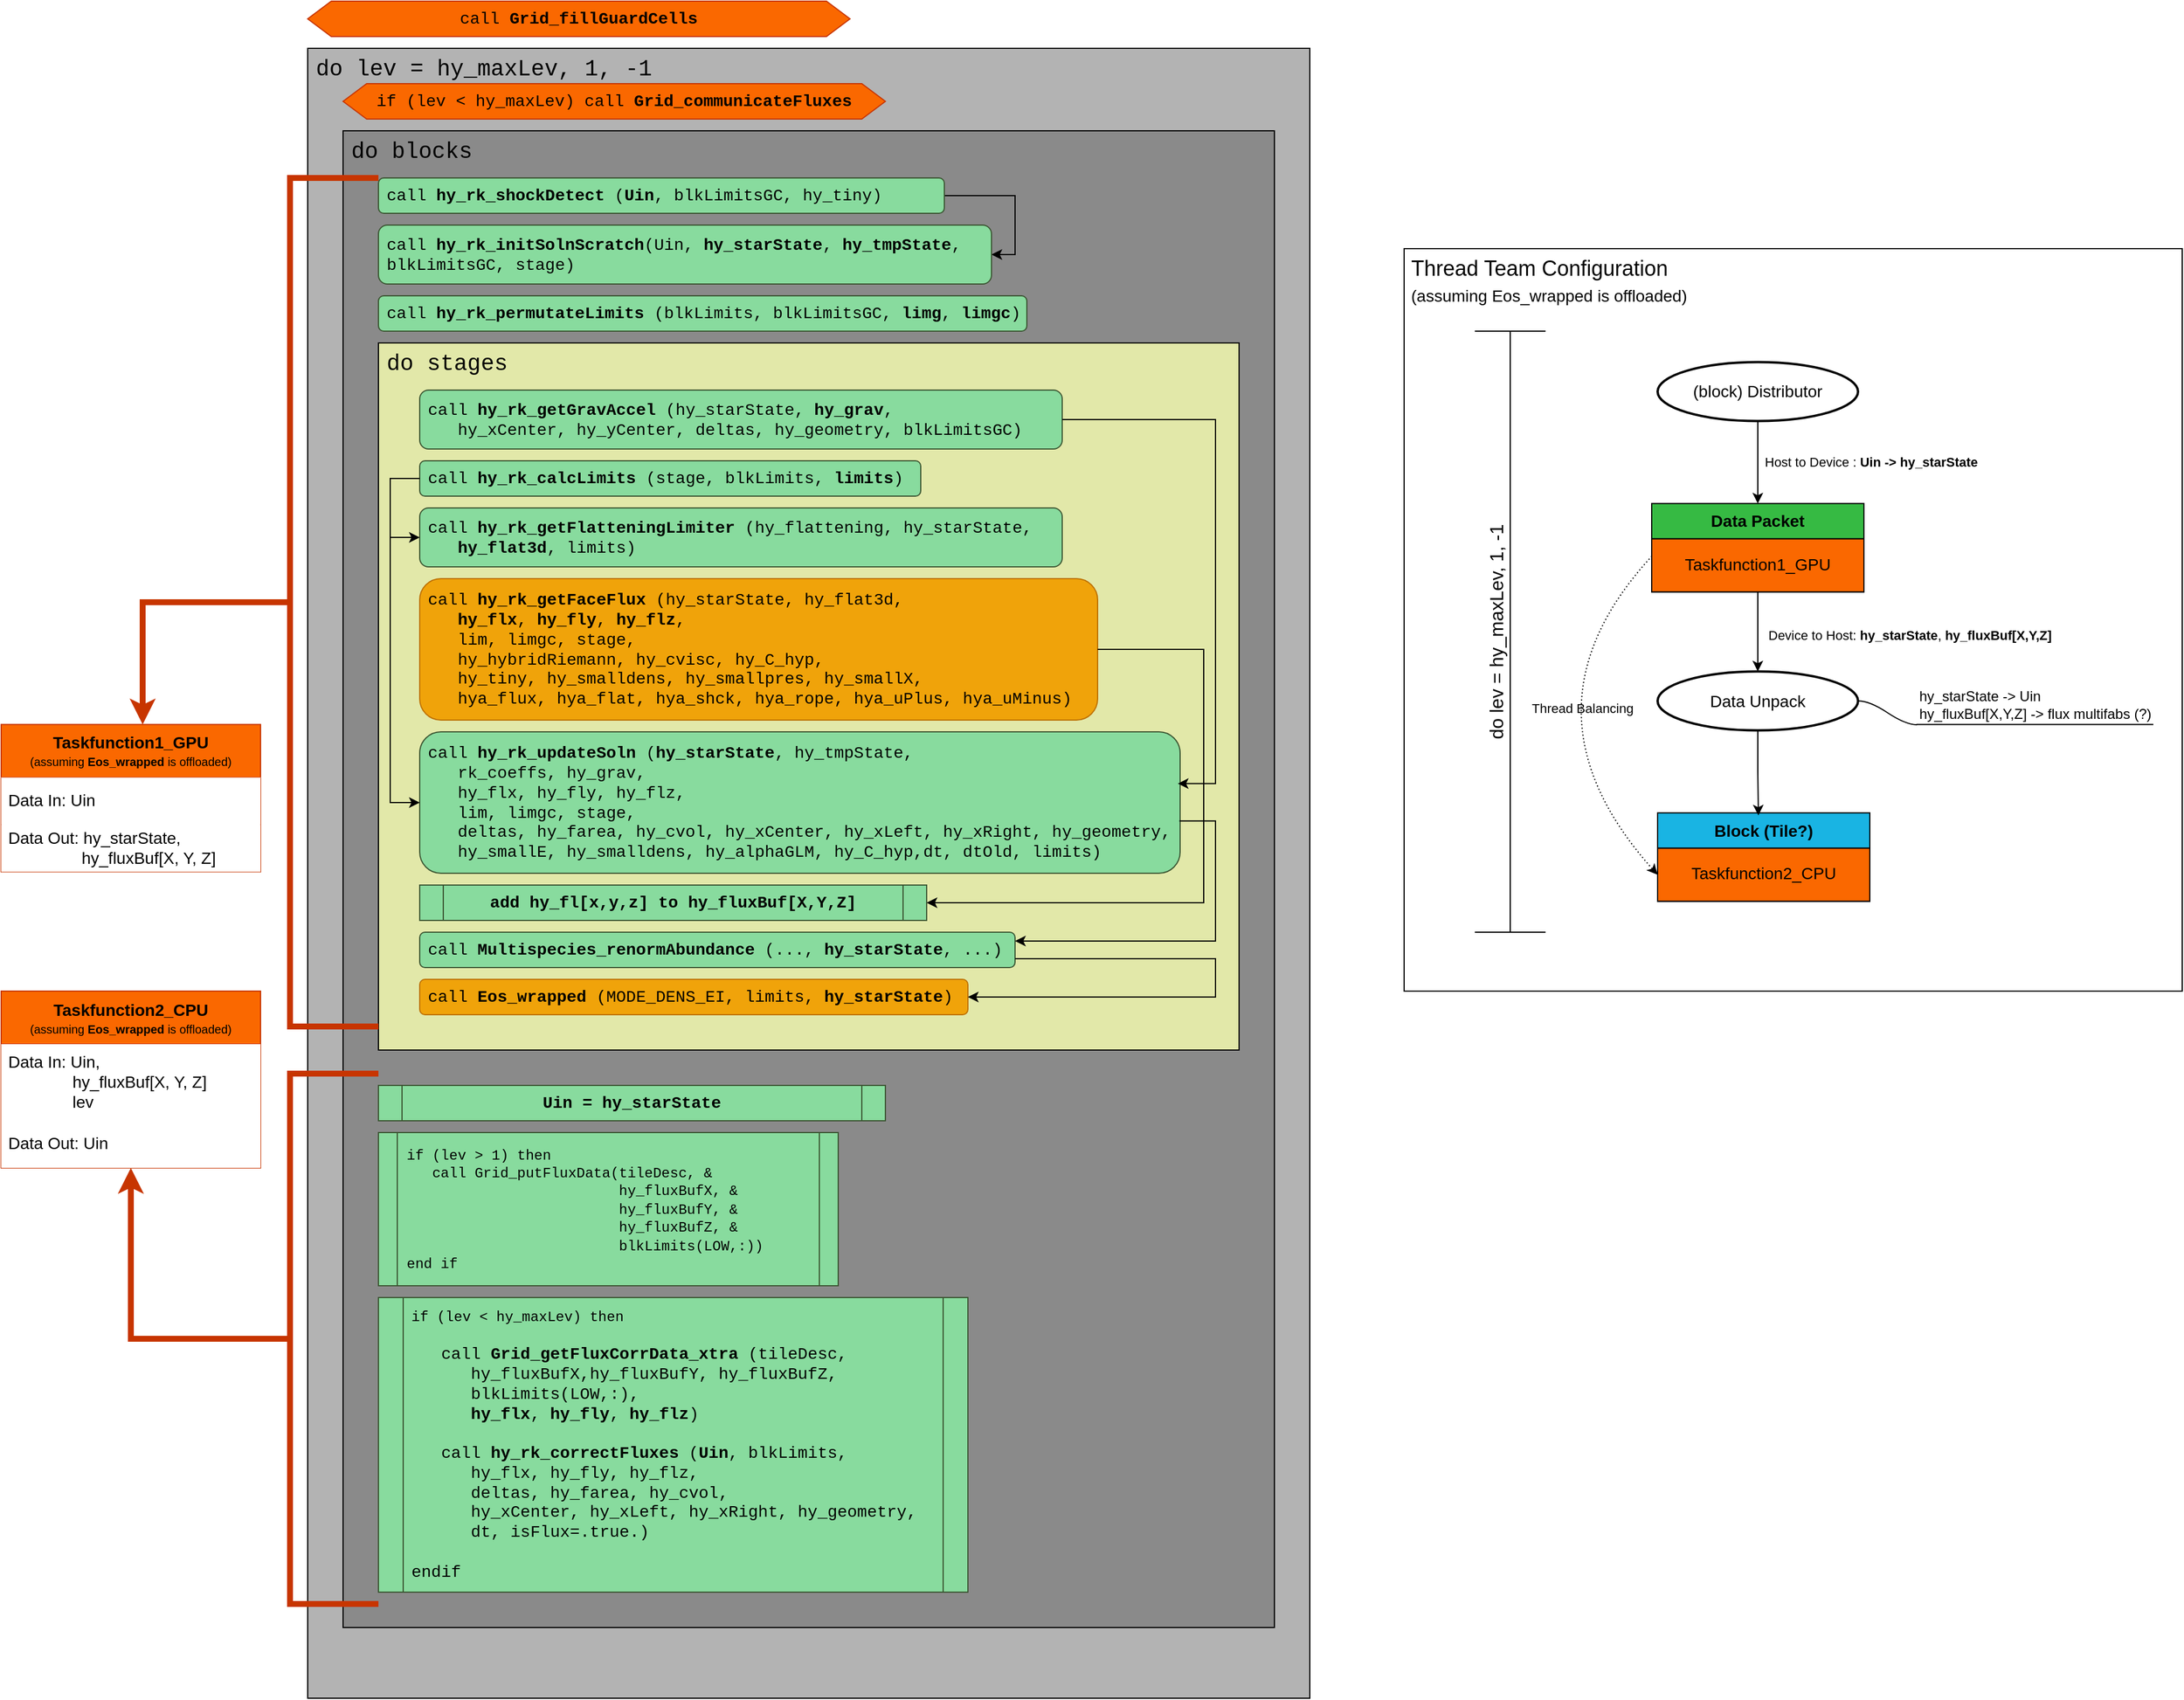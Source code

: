<mxfile version="22.0.2" type="device">
  <diagram name="Page-1" id="yFwBG1SUUOST-3AM7Ou2">
    <mxGraphModel dx="2900" dy="2023" grid="1" gridSize="10" guides="1" tooltips="1" connect="1" arrows="1" fold="1" page="1" pageScale="1" pageWidth="850" pageHeight="1100" math="0" shadow="0">
      <root>
        <mxCell id="0" />
        <mxCell id="1" parent="0" />
        <mxCell id="7FFklt9YYiaaoDCt2zqw-7" value="Thread Team Configuration&lt;br&gt;&lt;font style=&quot;font-size: 14px;&quot;&gt;(assuming Eos_wrapped is offloaded)&lt;/font&gt;" style="rounded=0;whiteSpace=wrap;html=1;fillColor=#FFFFFF;fontColor=#000000;align=left;verticalAlign=top;fontSize=18;spacingLeft=4;spacingRight=4;" vertex="1" parent="1">
          <mxGeometry x="970" y="230" width="660" height="630" as="geometry" />
        </mxCell>
        <mxCell id="5Acj3--pXxMo4RXNK95A-1" value="&lt;font style=&quot;font-size: 19px;&quot;&gt;do lev = hy_maxLev, 1, -1&lt;/font&gt;" style="rounded=0;whiteSpace=wrap;html=1;align=left;verticalAlign=top;fillColor=#B3B3B3;fontColor=#000000;fontFamily=Courier New;spacingLeft=5;spacingRight=5;" parent="1" vertex="1">
          <mxGeometry x="40" y="60" width="850" height="1400" as="geometry" />
        </mxCell>
        <mxCell id="5Acj3--pXxMo4RXNK95A-2" value="call &lt;b&gt;Grid_fillGuardCells&lt;/b&gt;" style="shape=hexagon;perimeter=hexagonPerimeter2;whiteSpace=wrap;html=1;fixedSize=1;fontFamily=Courier New;fillColor=#fa6800;fontColor=#000000;strokeColor=#C73500;fontSize=14;align=center;" parent="1" vertex="1">
          <mxGeometry x="40" y="20" width="460" height="30" as="geometry" />
        </mxCell>
        <mxCell id="5Acj3--pXxMo4RXNK95A-3" value="if (lev &amp;lt; hy_maxLev) call &lt;b&gt;Grid_communicateFluxes&lt;/b&gt;" style="shape=hexagon;perimeter=hexagonPerimeter2;whiteSpace=wrap;html=1;fixedSize=1;fontFamily=Courier New;fillColor=#fa6800;fontColor=#000000;strokeColor=#C73500;fontSize=14;align=center;" parent="1" vertex="1">
          <mxGeometry x="70" y="90" width="460" height="30" as="geometry" />
        </mxCell>
        <mxCell id="5Acj3--pXxMo4RXNK95A-4" value="&lt;font style=&quot;font-size: 19px;&quot;&gt;do blocks&lt;/font&gt;" style="rounded=0;whiteSpace=wrap;html=1;align=left;verticalAlign=top;fillColor=#8A8A8A;fontColor=#000000;fontFamily=Courier New;spacingLeft=5;spacingRight=5;" parent="1" vertex="1">
          <mxGeometry x="70" y="130" width="790" height="1270" as="geometry" />
        </mxCell>
        <mxCell id="5Acj3--pXxMo4RXNK95A-20" style="edgeStyle=orthogonalEdgeStyle;rounded=0;orthogonalLoop=1;jettySize=auto;html=1;entryX=1;entryY=0.5;entryDx=0;entryDy=0;exitX=1;exitY=0.5;exitDx=0;exitDy=0;strokeColor=#000000;" parent="1" source="5Acj3--pXxMo4RXNK95A-5" target="5Acj3--pXxMo4RXNK95A-7" edge="1">
          <mxGeometry relative="1" as="geometry" />
        </mxCell>
        <mxCell id="5Acj3--pXxMo4RXNK95A-5" value="&lt;font face=&quot;Courier New&quot;&gt;&lt;span style=&quot;font-size: 14px;&quot;&gt;call &lt;b&gt;hy_rk_shockDetect&lt;/b&gt; (&lt;b&gt;Uin&lt;/b&gt;, blkLimitsGC, hy_tiny)&lt;/span&gt;&lt;/font&gt;" style="rounded=1;whiteSpace=wrap;html=1;fillColor=#88DB9E;fontColor=#000000;strokeColor=#3A5431;align=left;spacingLeft=5;spacingRight=5;" parent="1" vertex="1">
          <mxGeometry x="100" y="170" width="480" height="30" as="geometry" />
        </mxCell>
        <mxCell id="5Acj3--pXxMo4RXNK95A-7" value="&lt;font face=&quot;Courier New&quot;&gt;&lt;span style=&quot;font-size: 14px;&quot;&gt;call &lt;b&gt;hy_rk_initSolnScratch&lt;/b&gt;(Uin, &lt;b&gt;hy_starState&lt;/b&gt;, &lt;b&gt;hy_tmpState&lt;/b&gt;, blkLimitsGC, stage)&lt;/span&gt;&lt;/font&gt;" style="rounded=1;whiteSpace=wrap;html=1;fillColor=#88DB9E;fontColor=#000000;strokeColor=#3A5431;align=left;spacingLeft=5;spacingRight=5;" parent="1" vertex="1">
          <mxGeometry x="100" y="210" width="520" height="50" as="geometry" />
        </mxCell>
        <mxCell id="5Acj3--pXxMo4RXNK95A-11" value="&lt;font face=&quot;Courier New&quot;&gt;&lt;span style=&quot;font-size: 14px;&quot;&gt;call &lt;b&gt;hy_rk_permutateLimits&lt;/b&gt; (blkLimits, blkLimitsGC, &lt;b&gt;limg&lt;/b&gt;, &lt;b&gt;limgc&lt;/b&gt;)&lt;/span&gt;&lt;/font&gt;" style="rounded=1;whiteSpace=wrap;html=1;fillColor=#88DB9E;fontColor=#000000;strokeColor=#3A5431;align=left;spacingLeft=5;spacingRight=5;" parent="1" vertex="1">
          <mxGeometry x="100" y="270" width="550" height="30" as="geometry" />
        </mxCell>
        <mxCell id="5Acj3--pXxMo4RXNK95A-13" value="&lt;font style=&quot;font-size: 19px;&quot;&gt;do stages&lt;/font&gt;" style="rounded=0;whiteSpace=wrap;html=1;align=left;verticalAlign=top;fillColor=#E2E8A9;fontColor=#000000;fontFamily=Courier New;spacingLeft=5;spacingRight=5;" parent="1" vertex="1">
          <mxGeometry x="100" y="310" width="730" height="600" as="geometry" />
        </mxCell>
        <mxCell id="5Acj3--pXxMo4RXNK95A-14" value="&lt;font face=&quot;Courier New&quot;&gt;&lt;span style=&quot;font-size: 14px;&quot;&gt;call &lt;b&gt;hy_rk_getGravAccel&lt;/b&gt; (hy_starState, &lt;b&gt;hy_grav&lt;/b&gt;,&lt;br&gt;&amp;nbsp; &amp;nbsp;hy_xCenter, hy_yCenter, deltas, hy_geometry, blkLimitsGC)&lt;/span&gt;&lt;/font&gt;" style="rounded=1;whiteSpace=wrap;html=1;fillColor=#88DB9E;fontColor=#000000;strokeColor=#3A5431;align=left;spacingLeft=5;spacingRight=5;" parent="1" vertex="1">
          <mxGeometry x="135" y="350" width="545" height="50" as="geometry" />
        </mxCell>
        <mxCell id="5Acj3--pXxMo4RXNK95A-16" value="&lt;font face=&quot;Courier New&quot;&gt;&lt;span style=&quot;font-size: 14px;&quot;&gt;call &lt;b&gt;hy_rk_calcLimits&lt;/b&gt;&amp;nbsp;(stage, blkLimits, &lt;b&gt;limits&lt;/b&gt;)&lt;/span&gt;&lt;/font&gt;" style="rounded=1;whiteSpace=wrap;html=1;fillColor=#88DB9E;fontColor=#000000;strokeColor=#3A5431;align=left;spacingLeft=5;spacingRight=5;" parent="1" vertex="1">
          <mxGeometry x="135" y="410" width="425" height="30" as="geometry" />
        </mxCell>
        <mxCell id="5Acj3--pXxMo4RXNK95A-18" value="&lt;font face=&quot;Courier New&quot;&gt;&lt;span style=&quot;font-size: 14px;&quot;&gt;call &lt;b&gt;hy_rk_getFlatteningLimiter&lt;/b&gt; (hy_flattening, hy_starState,&lt;br&gt;&amp;nbsp; &amp;nbsp;&lt;b&gt;hy_flat3d&lt;/b&gt;, limits)&lt;/span&gt;&lt;/font&gt;" style="rounded=1;whiteSpace=wrap;html=1;fillColor=#88DB9E;fontColor=#000000;strokeColor=#3A5431;align=left;spacingLeft=5;spacingRight=5;" parent="1" vertex="1">
          <mxGeometry x="135" y="450" width="545" height="50" as="geometry" />
        </mxCell>
        <mxCell id="5Acj3--pXxMo4RXNK95A-19" value="&lt;font face=&quot;Courier New&quot;&gt;&lt;span style=&quot;font-size: 14px;&quot;&gt;call &lt;b&gt;hy_rk_getFaceFlux&lt;/b&gt; (hy_starState, hy_flat3d,&lt;br&gt;&amp;nbsp; &amp;nbsp;&lt;b&gt;hy_flx&lt;/b&gt;, &lt;b&gt;hy_fly&lt;/b&gt;, &lt;b&gt;hy_flz&lt;/b&gt;,&lt;br&gt;&amp;nbsp; &amp;nbsp;lim, limgc, stage,&lt;br&gt;&amp;nbsp; &amp;nbsp;hy_hybridRiemann, hy_cvisc, hy_C_hyp,&lt;br&gt;&amp;nbsp; &amp;nbsp;hy_tiny, hy_smalldens, hy_smallpres, hy_smallX,&lt;br&gt;&amp;nbsp; &amp;nbsp;hya_flux, hya_flat, hya_shck, hya_rope, hya_uPlus, hya_uMinus)&lt;br&gt;&lt;/span&gt;&lt;/font&gt;" style="rounded=1;whiteSpace=wrap;html=1;fillColor=#f0a30a;fontColor=#000000;strokeColor=#BD7000;align=left;spacingLeft=5;spacingRight=5;" parent="1" vertex="1">
          <mxGeometry x="135" y="510" width="575" height="120" as="geometry" />
        </mxCell>
        <mxCell id="5Acj3--pXxMo4RXNK95A-26" style="edgeStyle=orthogonalEdgeStyle;rounded=0;orthogonalLoop=1;jettySize=auto;html=1;entryX=1;entryY=0.5;entryDx=0;entryDy=0;exitX=1;exitY=0.5;exitDx=0;exitDy=0;strokeColor=#000000;" parent="1" source="5Acj3--pXxMo4RXNK95A-19" target="5Acj3--pXxMo4RXNK95A-29" edge="1">
          <mxGeometry relative="1" as="geometry">
            <mxPoint x="580" y="785" as="targetPoint" />
            <Array as="points">
              <mxPoint x="800" y="570" />
              <mxPoint x="800" y="785" />
            </Array>
          </mxGeometry>
        </mxCell>
        <mxCell id="5Acj3--pXxMo4RXNK95A-21" value="&lt;font face=&quot;Courier New&quot;&gt;&lt;span style=&quot;font-size: 14px;&quot;&gt;call &lt;b&gt;hy_rk_updateSoln&lt;/b&gt;&amp;nbsp;(&lt;b&gt;hy_starState&lt;/b&gt;, hy_tmpState,&lt;br&gt;&amp;nbsp; &amp;nbsp;rk_coeffs, hy_grav,&lt;br&gt;&amp;nbsp; &amp;nbsp;hy_flx, hy_fly, hy_flz,&lt;br&gt;&amp;nbsp; &amp;nbsp;lim, limgc, stage,&lt;br&gt;&amp;nbsp; &amp;nbsp;deltas, hy_farea, hy_cvol, hy_xCenter, hy_xLeft, hy_xRight, hy_geometry,&lt;br&gt;&amp;nbsp; &amp;nbsp;hy_smallE, hy_smalldens, hy_alphaGLM, hy_C_hyp,dt, dtOld, limits)&lt;br&gt;&lt;/span&gt;&lt;/font&gt;" style="rounded=1;whiteSpace=wrap;html=1;fillColor=#88DB9E;fontColor=#000000;strokeColor=#3A5431;align=left;spacingLeft=5;spacingRight=5;" parent="1" vertex="1">
          <mxGeometry x="135" y="640" width="645" height="120" as="geometry" />
        </mxCell>
        <mxCell id="5Acj3--pXxMo4RXNK95A-24" value="&lt;font face=&quot;Courier New&quot;&gt;&lt;span style=&quot;font-size: 14px;&quot;&gt;call &lt;b&gt;Multispecies_renormAbundance&lt;/b&gt;&amp;nbsp;(..., &lt;b&gt;hy_starState&lt;/b&gt;, ...)&lt;/span&gt;&lt;/font&gt;" style="rounded=1;whiteSpace=wrap;html=1;fillColor=#88DB9E;fontColor=#000000;strokeColor=#3A5431;align=left;spacingLeft=5;spacingRight=5;" parent="1" vertex="1">
          <mxGeometry x="135" y="810" width="505" height="30" as="geometry" />
        </mxCell>
        <mxCell id="5Acj3--pXxMo4RXNK95A-27" value="&lt;font face=&quot;Courier New&quot;&gt;&lt;span style=&quot;font-size: 14px;&quot;&gt;call &lt;b&gt;Eos_wrapped&lt;/b&gt;&amp;nbsp;(MODE_DENS_EI, limits,&amp;nbsp;&lt;b&gt;hy_starState&lt;/b&gt;)&lt;/span&gt;&lt;/font&gt;" style="rounded=1;whiteSpace=wrap;html=1;fillColor=#f0a30a;fontColor=#000000;strokeColor=#BD7000;align=left;spacingLeft=5;spacingRight=5;" parent="1" vertex="1">
          <mxGeometry x="135" y="850" width="465" height="30" as="geometry" />
        </mxCell>
        <mxCell id="5Acj3--pXxMo4RXNK95A-29" value="&lt;font color=&quot;#000000&quot; style=&quot;font-size: 14px;&quot; face=&quot;Courier New&quot;&gt;&lt;b&gt;add hy_fl[x,y,z] to hy_fluxBuf[X,Y,Z]&lt;/b&gt;&lt;/font&gt;" style="shape=process;whiteSpace=wrap;html=1;backgroundOutline=1;fillColor=#88DB9E;strokeColor=#3A5431;size=0.047;" parent="1" vertex="1">
          <mxGeometry x="135" y="770" width="430" height="30" as="geometry" />
        </mxCell>
        <mxCell id="5Acj3--pXxMo4RXNK95A-30" value="&lt;font color=&quot;#000000&quot; style=&quot;font-size: 14px;&quot; face=&quot;Courier New&quot;&gt;&lt;b&gt;Uin = hy_starState&lt;/b&gt;&lt;/font&gt;" style="shape=process;whiteSpace=wrap;html=1;backgroundOutline=1;fillColor=#88DB9E;strokeColor=#3A5431;size=0.047;spacingLeft=5;spacingRight=5;" parent="1" vertex="1">
          <mxGeometry x="100" y="940" width="430" height="30" as="geometry" />
        </mxCell>
        <mxCell id="5Acj3--pXxMo4RXNK95A-31" value="&lt;div&gt;&lt;font face=&quot;Courier New&quot; color=&quot;#000000&quot;&gt;if (lev &amp;lt; hy_maxLev) then&lt;/font&gt;&lt;/div&gt;&lt;div&gt;&lt;font face=&quot;Courier New&quot; color=&quot;#000000&quot;&gt;&lt;br&gt;&lt;/font&gt;&lt;/div&gt;&lt;div&gt;&lt;font face=&quot;Courier New&quot; color=&quot;#000000&quot;&gt;&lt;span style=&quot;font-size: 14px;&quot;&gt;&amp;nbsp; &amp;nbsp;call &lt;b&gt;Grid_getFluxCorrData_xtra&amp;nbsp;&lt;/b&gt;(tileDesc,&lt;/span&gt;&lt;/font&gt;&lt;/div&gt;&lt;div&gt;&lt;font face=&quot;Courier New&quot; color=&quot;#000000&quot;&gt;&lt;span style=&quot;font-size: 14px;&quot;&gt;&amp;nbsp; &amp;nbsp; &amp;nbsp; hy_fluxBufX,hy_fluxBufY, hy_fluxBufZ,&lt;/span&gt;&lt;/font&gt;&lt;/div&gt;&lt;div&gt;&lt;font face=&quot;Courier New&quot; color=&quot;#000000&quot;&gt;&lt;span style=&quot;font-size: 14px;&quot;&gt;&amp;nbsp; &amp;nbsp; &amp;nbsp; blkLimits(LOW,:),&lt;/span&gt;&lt;/font&gt;&lt;/div&gt;&lt;div&gt;&lt;font face=&quot;Courier New&quot; color=&quot;#000000&quot;&gt;&lt;span style=&quot;font-size: 14px;&quot;&gt;&amp;nbsp; &amp;nbsp; &amp;nbsp;&amp;nbsp;&lt;b&gt;hy_flx&lt;/b&gt;, &lt;b&gt;hy_fly&lt;/b&gt;, &lt;b&gt;hy_flz&lt;/b&gt;&lt;/span&gt;&lt;/font&gt;&lt;span style=&quot;font-size: 14px; color: rgb(0, 0, 0); font-family: &amp;quot;Courier New&amp;quot;; background-color: initial;&quot;&gt;)&lt;/span&gt;&lt;/div&gt;&lt;div&gt;&lt;span style=&quot;font-size: 14px; color: rgb(0, 0, 0); font-family: &amp;quot;Courier New&amp;quot;; background-color: initial;&quot;&gt;&lt;br&gt;&lt;/span&gt;&lt;/div&gt;&lt;div&gt;&lt;font face=&quot;Courier New&quot; color=&quot;#000000&quot;&gt;&lt;span style=&quot;font-size: 14px;&quot;&gt;&amp;nbsp; &amp;nbsp;call &lt;b&gt;hy_rk_correctFluxes&amp;nbsp;&lt;/b&gt;(&lt;b&gt;Uin&lt;/b&gt;, blkLimits,&lt;/span&gt;&lt;/font&gt;&lt;/div&gt;&lt;div&gt;&lt;font face=&quot;Courier New&quot; color=&quot;#000000&quot;&gt;&lt;span style=&quot;font-size: 14px;&quot;&gt;&amp;nbsp; &amp;nbsp; &amp;nbsp; hy_flx, hy_fly, hy_flz,&lt;/span&gt;&lt;/font&gt;&lt;/div&gt;&lt;div&gt;&lt;font face=&quot;Courier New&quot; color=&quot;#000000&quot;&gt;&lt;span style=&quot;font-size: 14px;&quot;&gt;&amp;nbsp; &amp;nbsp; &amp;nbsp; deltas, hy_farea, hy_cvol,&lt;/span&gt;&lt;/font&gt;&lt;/div&gt;&lt;div&gt;&lt;font face=&quot;Courier New&quot; color=&quot;#000000&quot;&gt;&lt;span style=&quot;font-size: 14px;&quot;&gt;&amp;nbsp; &amp;nbsp; &amp;nbsp; hy_xCenter, hy_xLeft, hy_xRight, hy_geometry,&lt;/span&gt;&lt;/font&gt;&lt;/div&gt;&lt;div&gt;&lt;font face=&quot;Courier New&quot; color=&quot;#000000&quot;&gt;&lt;span style=&quot;font-size: 14px;&quot;&gt;&amp;nbsp; &amp;nbsp; &amp;nbsp; dt, isFlux=.true.)&lt;/span&gt;&lt;/font&gt;&lt;/div&gt;&lt;div&gt;&lt;font face=&quot;Courier New&quot; color=&quot;#000000&quot;&gt;&lt;span style=&quot;font-size: 14px;&quot;&gt;&lt;br&gt;&lt;/span&gt;&lt;/font&gt;&lt;/div&gt;&lt;div&gt;&lt;font face=&quot;Courier New&quot; color=&quot;#000000&quot;&gt;&lt;span style=&quot;font-size: 14px;&quot;&gt;endif&lt;/span&gt;&lt;/font&gt;&lt;/div&gt;" style="shape=process;whiteSpace=wrap;html=1;backgroundOutline=1;fillColor=#88DB9E;strokeColor=#3A5431;size=0.042;align=left;spacingLeft=5;spacingRight=5;" parent="1" vertex="1">
          <mxGeometry x="100" y="1120" width="500" height="250" as="geometry" />
        </mxCell>
        <mxCell id="5Acj3--pXxMo4RXNK95A-33" style="edgeStyle=orthogonalEdgeStyle;rounded=0;orthogonalLoop=1;jettySize=auto;html=1;strokeColor=#000000;exitX=1;exitY=0.5;exitDx=0;exitDy=0;entryX=0.997;entryY=0.366;entryDx=0;entryDy=0;entryPerimeter=0;" parent="1" source="5Acj3--pXxMo4RXNK95A-14" target="5Acj3--pXxMo4RXNK95A-21" edge="1">
          <mxGeometry relative="1" as="geometry">
            <mxPoint x="700" y="369.999" as="sourcePoint" />
            <mxPoint x="790" y="700" as="targetPoint" />
            <Array as="points">
              <mxPoint x="810" y="375" />
              <mxPoint x="810" y="684" />
            </Array>
          </mxGeometry>
        </mxCell>
        <mxCell id="5Acj3--pXxMo4RXNK95A-34" style="edgeStyle=orthogonalEdgeStyle;rounded=0;orthogonalLoop=1;jettySize=auto;html=1;entryX=0;entryY=0.5;entryDx=0;entryDy=0;strokeColor=#000000;exitX=0;exitY=0.5;exitDx=0;exitDy=0;" parent="1" source="5Acj3--pXxMo4RXNK95A-16" target="5Acj3--pXxMo4RXNK95A-21" edge="1">
          <mxGeometry relative="1" as="geometry">
            <mxPoint x="690" y="385" as="sourcePoint" />
            <mxPoint x="790" y="710" as="targetPoint" />
            <Array as="points">
              <mxPoint x="110" y="425" />
              <mxPoint x="110" y="700" />
            </Array>
          </mxGeometry>
        </mxCell>
        <mxCell id="5Acj3--pXxMo4RXNK95A-36" style="edgeStyle=orthogonalEdgeStyle;rounded=0;orthogonalLoop=1;jettySize=auto;html=1;entryX=0;entryY=0.5;entryDx=0;entryDy=0;strokeColor=#000000;" parent="1" target="5Acj3--pXxMo4RXNK95A-18" edge="1">
          <mxGeometry relative="1" as="geometry">
            <mxPoint x="110" y="475" as="sourcePoint" />
            <mxPoint x="145" y="710" as="targetPoint" />
            <Array as="points">
              <mxPoint x="120" y="475" />
              <mxPoint x="120" y="475" />
            </Array>
          </mxGeometry>
        </mxCell>
        <mxCell id="5Acj3--pXxMo4RXNK95A-37" style="edgeStyle=orthogonalEdgeStyle;rounded=0;orthogonalLoop=1;jettySize=auto;html=1;entryX=1;entryY=0.25;entryDx=0;entryDy=0;exitX=0.999;exitY=0.63;exitDx=0;exitDy=0;strokeColor=#000000;exitPerimeter=0;" parent="1" source="5Acj3--pXxMo4RXNK95A-21" target="5Acj3--pXxMo4RXNK95A-24" edge="1">
          <mxGeometry relative="1" as="geometry">
            <mxPoint x="720" y="580" as="sourcePoint" />
            <mxPoint x="575" y="795" as="targetPoint" />
            <Array as="points">
              <mxPoint x="810" y="716" />
              <mxPoint x="810" y="818" />
            </Array>
          </mxGeometry>
        </mxCell>
        <mxCell id="5Acj3--pXxMo4RXNK95A-38" style="edgeStyle=orthogonalEdgeStyle;rounded=0;orthogonalLoop=1;jettySize=auto;html=1;strokeColor=#000000;exitX=1;exitY=0.75;exitDx=0;exitDy=0;entryX=1;entryY=0.5;entryDx=0;entryDy=0;" parent="1" source="5Acj3--pXxMo4RXNK95A-24" target="5Acj3--pXxMo4RXNK95A-27" edge="1">
          <mxGeometry relative="1" as="geometry">
            <mxPoint x="730" y="780" as="sourcePoint" />
            <mxPoint x="630" y="889" as="targetPoint" />
            <Array as="points">
              <mxPoint x="810" y="833" />
              <mxPoint x="810" y="865" />
            </Array>
          </mxGeometry>
        </mxCell>
        <mxCell id="5Acj3--pXxMo4RXNK95A-58" value="" style="edgeStyle=orthogonalEdgeStyle;rounded=0;orthogonalLoop=1;jettySize=auto;html=1;fillColor=#fa6800;strokeColor=#C73500;strokeWidth=5;exitX=0;exitY=0.5;exitDx=0;exitDy=0;exitPerimeter=0;" parent="1" source="5Acj3--pXxMo4RXNK95A-45" target="5Acj3--pXxMo4RXNK95A-48" edge="1">
          <mxGeometry relative="1" as="geometry">
            <mxPoint x="-70" y="510" as="sourcePoint" />
            <mxPoint x="-130" y="510" as="targetPoint" />
            <Array as="points">
              <mxPoint x="-100" y="530" />
            </Array>
          </mxGeometry>
        </mxCell>
        <mxCell id="5Acj3--pXxMo4RXNK95A-45" value="" style="strokeWidth=5;html=1;shape=mxgraph.flowchart.annotation_2;align=left;labelPosition=right;pointerEvents=1;strokeColor=#C73500;fillColor=#fa6800;fontColor=#000000;" parent="1" vertex="1">
          <mxGeometry x="-50" y="170" width="150" height="720" as="geometry" />
        </mxCell>
        <mxCell id="5Acj3--pXxMo4RXNK95A-48" value="&lt;b style=&quot;font-size: 14px;&quot;&gt;Taskfunction1_GPU&lt;/b&gt;&lt;br&gt;&lt;font style=&quot;font-size: 10px;&quot;&gt;(assuming &lt;b&gt;Eos_wrapped&lt;/b&gt; is offloaded)&lt;/font&gt;" style="swimlane;fontStyle=0;childLayout=stackLayout;horizontal=1;startSize=45;horizontalStack=0;resizeParent=1;resizeParentMax=0;resizeLast=0;collapsible=1;marginBottom=0;whiteSpace=wrap;html=1;fillColor=#fa6800;fontColor=#000000;strokeColor=#C73500;" parent="1" vertex="1">
          <mxGeometry x="-220" y="633.75" width="220" height="125" as="geometry">
            <mxRectangle x="-270" y="462.5" width="210" height="45" as="alternateBounds" />
          </mxGeometry>
        </mxCell>
        <mxCell id="5Acj3--pXxMo4RXNK95A-52" value="&lt;font style=&quot;font-size: 14px;&quot;&gt;Data In: Uin&lt;/font&gt;" style="text;strokeColor=none;fillColor=#FFFFFF;align=left;verticalAlign=middle;spacingLeft=4;spacingRight=4;overflow=hidden;points=[[0,0.5],[1,0.5]];portConstraint=eastwest;rotatable=0;whiteSpace=wrap;html=1;fontColor=#000000;spacingTop=0;spacingBottom=2;fontSize=14;" parent="5Acj3--pXxMo4RXNK95A-48" vertex="1">
          <mxGeometry y="45" width="220" height="40" as="geometry" />
        </mxCell>
        <mxCell id="5Acj3--pXxMo4RXNK95A-50" value="Data Out: hy_starState,&lt;br style=&quot;font-size: 14px;&quot;&gt;&amp;nbsp; &amp;nbsp; &amp;nbsp; &amp;nbsp; &amp;nbsp; &amp;nbsp; &amp;nbsp; &amp;nbsp; hy_fluxBuf[X, Y, Z]" style="text;strokeColor=none;fillColor=#FFFFFF;align=left;verticalAlign=middle;spacingLeft=4;spacingRight=4;overflow=hidden;points=[[0,0.5],[1,0.5]];portConstraint=eastwest;rotatable=0;whiteSpace=wrap;html=1;fontColor=#000000;spacingTop=0;spacingBottom=2;fontSize=14;" parent="5Acj3--pXxMo4RXNK95A-48" vertex="1">
          <mxGeometry y="85" width="220" height="40" as="geometry" />
        </mxCell>
        <mxCell id="5Acj3--pXxMo4RXNK95A-60" value="" style="edgeStyle=orthogonalEdgeStyle;rounded=0;orthogonalLoop=1;jettySize=auto;html=1;fillColor=#fa6800;strokeColor=#C73500;strokeWidth=5;entryX=0.5;entryY=1;entryDx=0;entryDy=0;exitX=0;exitY=0.5;exitDx=0;exitDy=0;exitPerimeter=0;" parent="1" source="5Acj3--pXxMo4RXNK95A-61" target="5Acj3--pXxMo4RXNK95A-62" edge="1">
          <mxGeometry relative="1" as="geometry">
            <mxPoint x="-80" y="1068" as="sourcePoint" />
            <mxPoint x="-220" y="965" as="targetPoint" />
            <Array as="points">
              <mxPoint x="-110" y="1155" />
            </Array>
          </mxGeometry>
        </mxCell>
        <mxCell id="5Acj3--pXxMo4RXNK95A-61" value="" style="strokeWidth=5;html=1;shape=mxgraph.flowchart.annotation_2;align=left;labelPosition=right;pointerEvents=1;strokeColor=#C73500;fillColor=#fa6800;fontColor=#000000;" parent="1" vertex="1">
          <mxGeometry x="-50" y="930" width="150" height="450" as="geometry" />
        </mxCell>
        <mxCell id="5Acj3--pXxMo4RXNK95A-62" value="&lt;b style=&quot;font-size: 14px;&quot;&gt;Taskfunction2_CPU&lt;/b&gt;&lt;br&gt;&lt;font style=&quot;font-size: 10px;&quot;&gt;(assuming &lt;b&gt;Eos_wrapped&lt;/b&gt; is offloaded)&lt;/font&gt;" style="swimlane;fontStyle=0;childLayout=stackLayout;horizontal=1;startSize=45;horizontalStack=0;resizeParent=1;resizeParentMax=0;resizeLast=0;collapsible=1;marginBottom=0;whiteSpace=wrap;html=1;fillColor=#fa6800;fontColor=#000000;strokeColor=#C73500;" parent="1" vertex="1">
          <mxGeometry x="-220" y="860" width="220" height="150" as="geometry">
            <mxRectangle x="-270" y="462.5" width="210" height="45" as="alternateBounds" />
          </mxGeometry>
        </mxCell>
        <mxCell id="5Acj3--pXxMo4RXNK95A-66" value="&lt;font style=&quot;font-size: 14px;&quot;&gt;Data In: Uin,&lt;br&gt;&amp;nbsp; &amp;nbsp; &amp;nbsp; &amp;nbsp; &amp;nbsp; &amp;nbsp; &amp;nbsp; hy_fluxBuf[X, Y, Z]&lt;br&gt;&amp;nbsp; &amp;nbsp; &amp;nbsp; &amp;nbsp; &amp;nbsp; &amp;nbsp; &amp;nbsp; lev&lt;br&gt;&lt;/font&gt;" style="text;strokeColor=none;fillColor=#FFFFFF;align=left;verticalAlign=middle;spacingLeft=4;spacingRight=4;overflow=hidden;points=[[0,0.5],[1,0.5]];portConstraint=eastwest;rotatable=0;whiteSpace=wrap;html=1;fontColor=#000000;spacingTop=0;spacingBottom=2;fontSize=14;" parent="5Acj3--pXxMo4RXNK95A-62" vertex="1">
          <mxGeometry y="45" width="220" height="65" as="geometry" />
        </mxCell>
        <mxCell id="5Acj3--pXxMo4RXNK95A-67" value="Data Out: Uin" style="text;strokeColor=none;fillColor=#FFFFFF;align=left;verticalAlign=middle;spacingLeft=4;spacingRight=4;overflow=hidden;points=[[0,0.5],[1,0.5]];portConstraint=eastwest;rotatable=0;whiteSpace=wrap;html=1;fontColor=#000000;spacingTop=0;spacingBottom=2;fontSize=14;" parent="5Acj3--pXxMo4RXNK95A-62" vertex="1">
          <mxGeometry y="110" width="220" height="40" as="geometry" />
        </mxCell>
        <mxCell id="7FFklt9YYiaaoDCt2zqw-11" value="Host to Device : &lt;b&gt;Uin -&amp;gt; hy_starState&lt;/b&gt;" style="edgeStyle=orthogonalEdgeStyle;rounded=0;orthogonalLoop=1;jettySize=auto;html=1;entryX=0.5;entryY=0;entryDx=0;entryDy=0;strokeColor=#000000;labelBackgroundColor=none;fontColor=#000000;align=left;spacingLeft=4;spacingRight=4;" edge="1" parent="1" source="7FFklt9YYiaaoDCt2zqw-1" target="7FFklt9YYiaaoDCt2zqw-4">
          <mxGeometry relative="1" as="geometry" />
        </mxCell>
        <mxCell id="7FFklt9YYiaaoDCt2zqw-1" value="(block) Distributor" style="ellipse;whiteSpace=wrap;html=1;fillColor=#FFFFFF;strokeColor=#000000;fontColor=#000000;fontSize=14;strokeWidth=2;" vertex="1" parent="1">
          <mxGeometry x="1185" y="326.25" width="170" height="50" as="geometry" />
        </mxCell>
        <mxCell id="7FFklt9YYiaaoDCt2zqw-16" style="edgeStyle=orthogonalEdgeStyle;rounded=0;orthogonalLoop=1;jettySize=auto;html=1;entryX=0.5;entryY=0;entryDx=0;entryDy=0;strokeColor=#000000;fontColor=#000000;labelBackgroundColor=none;" edge="1" parent="1" source="7FFklt9YYiaaoDCt2zqw-4" target="7FFklt9YYiaaoDCt2zqw-15">
          <mxGeometry relative="1" as="geometry" />
        </mxCell>
        <mxCell id="7FFklt9YYiaaoDCt2zqw-19" value="&lt;font&gt;Device to Host: &lt;b&gt;hy_starState&lt;/b&gt;, &lt;b&gt;hy_fluxBuf[X,Y,Z]&lt;/b&gt;&lt;/font&gt;" style="edgeLabel;html=1;align=left;verticalAlign=middle;resizable=0;points=[];labelBackgroundColor=none;fontColor=#000000;spacingLeft=4;spacingRight=4;" vertex="1" connectable="0" parent="7FFklt9YYiaaoDCt2zqw-16">
          <mxGeometry x="0.076" y="3" relative="1" as="geometry">
            <mxPoint as="offset" />
          </mxGeometry>
        </mxCell>
        <mxCell id="7FFklt9YYiaaoDCt2zqw-4" value="&lt;span style=&quot;font-size: 14px;&quot;&gt;&lt;b&gt;Data Packet&lt;/b&gt;&lt;/span&gt;" style="swimlane;fontStyle=0;childLayout=stackLayout;horizontal=1;startSize=30;horizontalStack=0;resizeParent=1;resizeParentMax=0;resizeLast=0;collapsible=1;marginBottom=0;whiteSpace=wrap;html=1;fillColor=#36BA43;fontColor=#000000;strokeColor=#000000;" vertex="1" parent="1">
          <mxGeometry x="1180" y="446.25" width="180" height="75" as="geometry">
            <mxRectangle x="-270" y="462.5" width="210" height="45" as="alternateBounds" />
          </mxGeometry>
        </mxCell>
        <mxCell id="7FFklt9YYiaaoDCt2zqw-5" value="&lt;font style=&quot;font-size: 14px;&quot;&gt;Taskfunction1_GPU&lt;/font&gt;" style="text;strokeColor=#000000;fillColor=#fa6800;align=center;verticalAlign=middle;spacingLeft=4;spacingRight=4;overflow=hidden;points=[[0,0.5],[1,0.5]];portConstraint=eastwest;rotatable=0;whiteSpace=wrap;html=1;fontColor=#000000;spacingTop=0;spacingBottom=2;fontSize=14;" vertex="1" parent="7FFklt9YYiaaoDCt2zqw-4">
          <mxGeometry y="30" width="180" height="45" as="geometry" />
        </mxCell>
        <mxCell id="7FFklt9YYiaaoDCt2zqw-9" value="&lt;span style=&quot;font-size: 14px;&quot;&gt;&lt;b&gt;Block (Tile?)&lt;/b&gt;&lt;/span&gt;" style="swimlane;fontStyle=0;childLayout=stackLayout;horizontal=1;startSize=30;horizontalStack=0;resizeParent=1;resizeParentMax=0;resizeLast=0;collapsible=1;marginBottom=0;whiteSpace=wrap;html=1;fillColor=#19B4E3;fontColor=#000000;strokeColor=#000000;" vertex="1" parent="1">
          <mxGeometry x="1185" y="708.75" width="180" height="75" as="geometry">
            <mxRectangle x="-270" y="462.5" width="210" height="45" as="alternateBounds" />
          </mxGeometry>
        </mxCell>
        <mxCell id="7FFklt9YYiaaoDCt2zqw-10" value="&lt;font style=&quot;font-size: 14px;&quot;&gt;Taskfunction2_CPU&lt;br&gt;&lt;/font&gt;" style="text;strokeColor=#000000;fillColor=#fa6800;align=center;verticalAlign=middle;spacingLeft=4;spacingRight=4;overflow=hidden;points=[[0,0.5],[1,0.5]];portConstraint=eastwest;rotatable=0;whiteSpace=wrap;html=1;fontColor=#000000;spacingTop=0;spacingBottom=2;fontSize=14;" vertex="1" parent="7FFklt9YYiaaoDCt2zqw-9">
          <mxGeometry y="30" width="180" height="45" as="geometry" />
        </mxCell>
        <mxCell id="7FFklt9YYiaaoDCt2zqw-15" value="Data Unpack" style="ellipse;whiteSpace=wrap;html=1;fillColor=#FFFFFF;strokeColor=#000000;fontColor=#000000;fontSize=14;strokeWidth=2;" vertex="1" parent="1">
          <mxGeometry x="1185" y="588.75" width="170" height="50" as="geometry" />
        </mxCell>
        <mxCell id="7FFklt9YYiaaoDCt2zqw-17" style="edgeStyle=orthogonalEdgeStyle;rounded=0;orthogonalLoop=1;jettySize=auto;html=1;entryX=0.475;entryY=0.029;entryDx=0;entryDy=0;entryPerimeter=0;strokeColor=#000000;" edge="1" parent="1" source="7FFklt9YYiaaoDCt2zqw-15" target="7FFklt9YYiaaoDCt2zqw-9">
          <mxGeometry relative="1" as="geometry" />
        </mxCell>
        <mxCell id="7FFklt9YYiaaoDCt2zqw-38" value="" style="edgeStyle=entityRelationEdgeStyle;startArrow=none;endArrow=none;segment=10;curved=1;sourcePerimeterSpacing=0;targetPerimeterSpacing=0;rounded=0;strokeColor=#000000;fontColor=#000000;exitX=1;exitY=0.5;exitDx=0;exitDy=0;" edge="1" parent="1" target="7FFklt9YYiaaoDCt2zqw-39" source="7FFklt9YYiaaoDCt2zqw-15">
          <mxGeometry relative="1" as="geometry">
            <mxPoint x="1365" y="616.08" as="sourcePoint" />
          </mxGeometry>
        </mxCell>
        <mxCell id="7FFklt9YYiaaoDCt2zqw-39" value="hy_starState -&amp;gt; Uin&lt;br&gt;hy_fluxBuf[X,Y,Z] -&amp;gt; flux multifabs (?)" style="whiteSpace=wrap;html=1;shape=partialRectangle;top=0;left=0;bottom=1;right=0;points=[[0,1],[1,1]];fillColor=none;align=left;verticalAlign=bottom;routingCenterY=0.5;snapToPoint=1;autosize=1;treeFolding=1;treeMoving=1;newEdgeStyle={&quot;edgeStyle&quot;:&quot;entityRelationEdgeStyle&quot;,&quot;startArrow&quot;:&quot;none&quot;,&quot;endArrow&quot;:&quot;none&quot;,&quot;segment&quot;:10,&quot;curved&quot;:1,&quot;sourcePerimeterSpacing&quot;:0,&quot;targetPerimeterSpacing&quot;:0};strokeColor=#000000;fontColor=#000000;" vertex="1" parent="1">
          <mxGeometry x="1405" y="593.75" width="200" height="40" as="geometry" />
        </mxCell>
        <mxCell id="7FFklt9YYiaaoDCt2zqw-49" value="" style="curved=1;endArrow=classic;html=1;rounded=0;strokeColor=#000000;exitX=0.001;exitY=0.325;exitDx=0;exitDy=0;exitPerimeter=0;entryX=0;entryY=0.5;entryDx=0;entryDy=0;dashed=1;dashPattern=1 2;fontColor=#000000;labelBackgroundColor=none;align=left;" edge="1" parent="1" source="7FFklt9YYiaaoDCt2zqw-5" target="7FFklt9YYiaaoDCt2zqw-10">
          <mxGeometry width="50" height="50" relative="1" as="geometry">
            <mxPoint x="1050" y="576.25" as="sourcePoint" />
            <mxPoint x="1100" y="526.25" as="targetPoint" />
            <Array as="points">
              <mxPoint x="1060" y="621.25" />
            </Array>
          </mxGeometry>
        </mxCell>
        <mxCell id="7FFklt9YYiaaoDCt2zqw-50" value="&lt;font&gt;Thread Balancing&lt;/font&gt;" style="edgeLabel;html=1;align=center;verticalAlign=middle;resizable=0;points=[];fontColor=#000000;labelBackgroundColor=none;" vertex="1" connectable="0" parent="7FFklt9YYiaaoDCt2zqw-49">
          <mxGeometry x="-0.259" y="43" relative="1" as="geometry">
            <mxPoint as="offset" />
          </mxGeometry>
        </mxCell>
        <mxCell id="7FFklt9YYiaaoDCt2zqw-57" value="do lev = hy_maxLev, 1, -1" style="shape=crossbar;whiteSpace=wrap;html=1;rounded=1;direction=south;strokeColor=#000000;horizontal=0;fontColor=#000000;verticalAlign=top;spacingTop=0;spacingBottom=0;spacingLeft=4;spacingRight=4;fontSize=16;spacing=4;align=center;" vertex="1" parent="1">
          <mxGeometry x="1030" y="300" width="60" height="510" as="geometry" />
        </mxCell>
        <mxCell id="7FFklt9YYiaaoDCt2zqw-60" value="&lt;div&gt;&lt;div&gt;&lt;font face=&quot;Courier New&quot; color=&quot;#000000&quot;&gt;if (lev &amp;gt; 1) then&lt;/font&gt;&lt;/div&gt;&lt;div&gt;&lt;font face=&quot;Courier New&quot; color=&quot;#000000&quot;&gt;&amp;nbsp; &amp;nbsp;call Grid_putFluxData(tileDesc, &amp;amp;&lt;/font&gt;&lt;/div&gt;&lt;div&gt;&lt;font face=&quot;Courier New&quot; color=&quot;#000000&quot;&gt;&amp;nbsp; &amp;nbsp; &amp;nbsp; &amp;nbsp; &amp;nbsp; &amp;nbsp; &amp;nbsp; &amp;nbsp; &amp;nbsp; &amp;nbsp; &amp;nbsp; &amp;nbsp; &amp;nbsp;hy_fluxBufX, &amp;amp;&lt;/font&gt;&lt;/div&gt;&lt;div&gt;&lt;font face=&quot;Courier New&quot; color=&quot;#000000&quot;&gt;&amp;nbsp; &amp;nbsp; &amp;nbsp; &amp;nbsp; &amp;nbsp; &amp;nbsp; &amp;nbsp; &amp;nbsp; &amp;nbsp; &amp;nbsp; &amp;nbsp; &amp;nbsp; &amp;nbsp;hy_fluxBufY, &amp;amp;&lt;/font&gt;&lt;/div&gt;&lt;div&gt;&lt;font face=&quot;Courier New&quot; color=&quot;#000000&quot;&gt;&amp;nbsp; &amp;nbsp; &amp;nbsp; &amp;nbsp; &amp;nbsp; &amp;nbsp; &amp;nbsp; &amp;nbsp; &amp;nbsp; &amp;nbsp; &amp;nbsp; &amp;nbsp; &amp;nbsp;hy_fluxBufZ, &amp;amp;&lt;/font&gt;&lt;/div&gt;&lt;div&gt;&lt;font face=&quot;Courier New&quot; color=&quot;#000000&quot;&gt;&amp;nbsp; &amp;nbsp; &amp;nbsp; &amp;nbsp; &amp;nbsp; &amp;nbsp; &amp;nbsp; &amp;nbsp; &amp;nbsp; &amp;nbsp; &amp;nbsp; &amp;nbsp; &amp;nbsp;blkLimits(LOW,:))&lt;/font&gt;&lt;/div&gt;&lt;div&gt;&lt;font face=&quot;Courier New&quot; color=&quot;#000000&quot;&gt;end if&lt;/font&gt;&lt;/div&gt;&lt;/div&gt;" style="shape=process;whiteSpace=wrap;html=1;backgroundOutline=1;fillColor=#88DB9E;strokeColor=#3A5431;size=0.042;align=left;spacingLeft=5;spacingRight=5;" vertex="1" parent="1">
          <mxGeometry x="100" y="980" width="390" height="130" as="geometry" />
        </mxCell>
      </root>
    </mxGraphModel>
  </diagram>
</mxfile>
